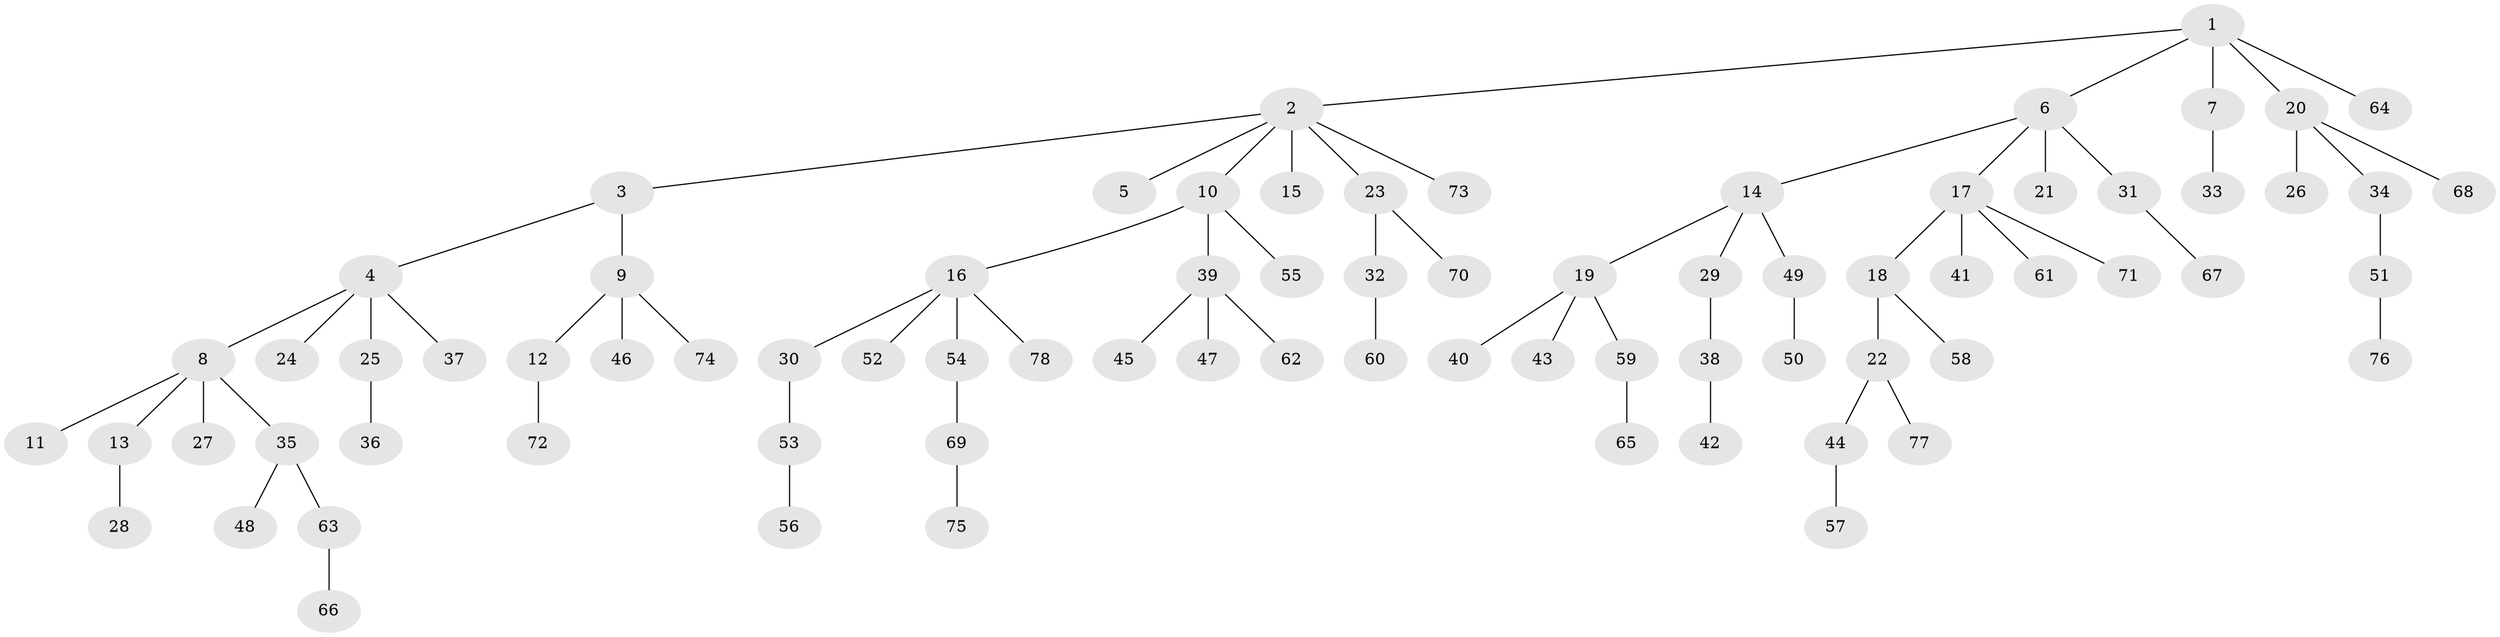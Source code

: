// coarse degree distribution, {2: 0.25925925925925924, 4: 0.07407407407407407, 1: 0.6111111111111112, 8: 0.018518518518518517, 5: 0.018518518518518517, 16: 0.018518518518518517}
// Generated by graph-tools (version 1.1) at 2025/56/03/04/25 21:56:43]
// undirected, 78 vertices, 77 edges
graph export_dot {
graph [start="1"]
  node [color=gray90,style=filled];
  1;
  2;
  3;
  4;
  5;
  6;
  7;
  8;
  9;
  10;
  11;
  12;
  13;
  14;
  15;
  16;
  17;
  18;
  19;
  20;
  21;
  22;
  23;
  24;
  25;
  26;
  27;
  28;
  29;
  30;
  31;
  32;
  33;
  34;
  35;
  36;
  37;
  38;
  39;
  40;
  41;
  42;
  43;
  44;
  45;
  46;
  47;
  48;
  49;
  50;
  51;
  52;
  53;
  54;
  55;
  56;
  57;
  58;
  59;
  60;
  61;
  62;
  63;
  64;
  65;
  66;
  67;
  68;
  69;
  70;
  71;
  72;
  73;
  74;
  75;
  76;
  77;
  78;
  1 -- 2;
  1 -- 6;
  1 -- 7;
  1 -- 20;
  1 -- 64;
  2 -- 3;
  2 -- 5;
  2 -- 10;
  2 -- 15;
  2 -- 23;
  2 -- 73;
  3 -- 4;
  3 -- 9;
  4 -- 8;
  4 -- 24;
  4 -- 25;
  4 -- 37;
  6 -- 14;
  6 -- 17;
  6 -- 21;
  6 -- 31;
  7 -- 33;
  8 -- 11;
  8 -- 13;
  8 -- 27;
  8 -- 35;
  9 -- 12;
  9 -- 46;
  9 -- 74;
  10 -- 16;
  10 -- 39;
  10 -- 55;
  12 -- 72;
  13 -- 28;
  14 -- 19;
  14 -- 29;
  14 -- 49;
  16 -- 30;
  16 -- 52;
  16 -- 54;
  16 -- 78;
  17 -- 18;
  17 -- 41;
  17 -- 61;
  17 -- 71;
  18 -- 22;
  18 -- 58;
  19 -- 40;
  19 -- 43;
  19 -- 59;
  20 -- 26;
  20 -- 34;
  20 -- 68;
  22 -- 44;
  22 -- 77;
  23 -- 32;
  23 -- 70;
  25 -- 36;
  29 -- 38;
  30 -- 53;
  31 -- 67;
  32 -- 60;
  34 -- 51;
  35 -- 48;
  35 -- 63;
  38 -- 42;
  39 -- 45;
  39 -- 47;
  39 -- 62;
  44 -- 57;
  49 -- 50;
  51 -- 76;
  53 -- 56;
  54 -- 69;
  59 -- 65;
  63 -- 66;
  69 -- 75;
}
